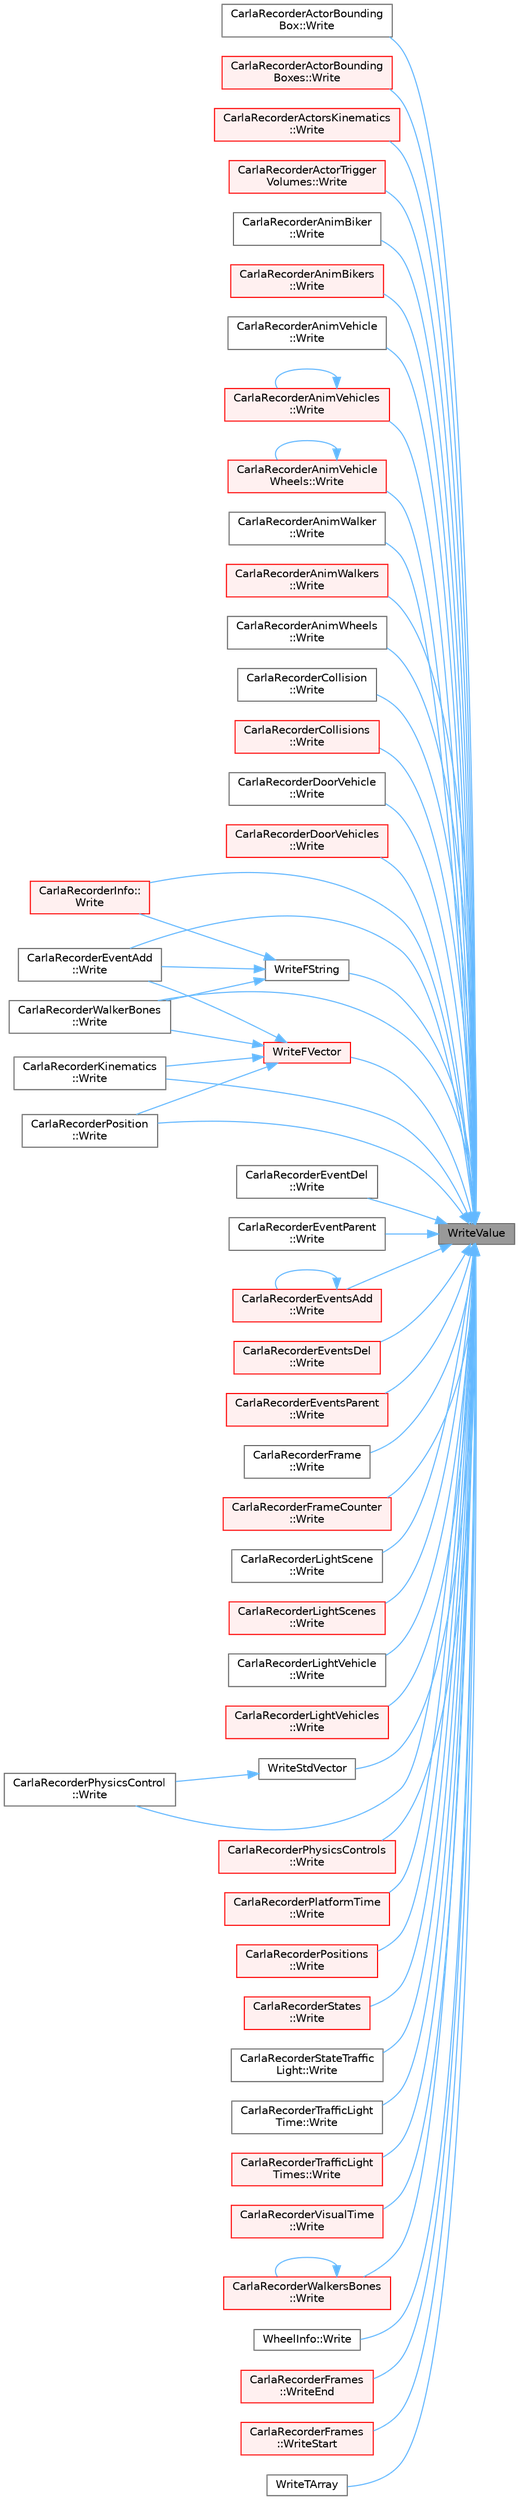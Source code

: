 digraph "WriteValue"
{
 // INTERACTIVE_SVG=YES
 // LATEX_PDF_SIZE
  bgcolor="transparent";
  edge [fontname=Helvetica,fontsize=10,labelfontname=Helvetica,labelfontsize=10];
  node [fontname=Helvetica,fontsize=10,shape=box,height=0.2,width=0.4];
  rankdir="RL";
  Node1 [id="Node000001",label="WriteValue",height=0.2,width=0.4,color="gray40", fillcolor="grey60", style="filled", fontcolor="black",tooltip=" "];
  Node1 -> Node2 [id="edge1_Node000001_Node000002",dir="back",color="steelblue1",style="solid",tooltip=" "];
  Node2 [id="Node000002",label="CarlaRecorderActorBounding\lBox::Write",height=0.2,width=0.4,color="grey40", fillcolor="white", style="filled",URL="$dc/d9c/structCarlaRecorderActorBoundingBox.html#a9eb7a5ebc98d4e29c3ae8241e1d07e2f",tooltip=" "];
  Node1 -> Node3 [id="edge2_Node000001_Node000003",dir="back",color="steelblue1",style="solid",tooltip=" "];
  Node3 [id="Node000003",label="CarlaRecorderActorBounding\lBoxes::Write",height=0.2,width=0.4,color="red", fillcolor="#FFF0F0", style="filled",URL="$d1/d74/classCarlaRecorderActorBoundingBoxes.html#a1647faafdcee9a6c42f7aaa8852aa91c",tooltip=" "];
  Node1 -> Node6 [id="edge3_Node000001_Node000006",dir="back",color="steelblue1",style="solid",tooltip=" "];
  Node6 [id="Node000006",label="CarlaRecorderActorsKinematics\l::Write",height=0.2,width=0.4,color="red", fillcolor="#FFF0F0", style="filled",URL="$dc/ded/classCarlaRecorderActorsKinematics.html#ad1b6bc17421bafbea3dadae795f1da06",tooltip=" "];
  Node1 -> Node7 [id="edge4_Node000001_Node000007",dir="back",color="steelblue1",style="solid",tooltip=" "];
  Node7 [id="Node000007",label="CarlaRecorderActorTrigger\lVolumes::Write",height=0.2,width=0.4,color="red", fillcolor="#FFF0F0", style="filled",URL="$d8/d4c/classCarlaRecorderActorTriggerVolumes.html#a2d073fb20604aa3f0573673fdd83869c",tooltip=" "];
  Node1 -> Node8 [id="edge5_Node000001_Node000008",dir="back",color="steelblue1",style="solid",tooltip=" "];
  Node8 [id="Node000008",label="CarlaRecorderAnimBiker\l::Write",height=0.2,width=0.4,color="grey40", fillcolor="white", style="filled",URL="$db/d9f/structCarlaRecorderAnimBiker.html#a09fd0631992f5f3a53bd14e2721b41e3",tooltip=" "];
  Node1 -> Node9 [id="edge6_Node000001_Node000009",dir="back",color="steelblue1",style="solid",tooltip=" "];
  Node9 [id="Node000009",label="CarlaRecorderAnimBikers\l::Write",height=0.2,width=0.4,color="red", fillcolor="#FFF0F0", style="filled",URL="$da/d46/classCarlaRecorderAnimBikers.html#a0e7d84693e5fc1848d23fab59d12549e",tooltip=" "];
  Node1 -> Node13 [id="edge7_Node000001_Node000013",dir="back",color="steelblue1",style="solid",tooltip=" "];
  Node13 [id="Node000013",label="CarlaRecorderAnimVehicle\l::Write",height=0.2,width=0.4,color="grey40", fillcolor="white", style="filled",URL="$d8/d88/structCarlaRecorderAnimVehicle.html#ac4b34585914266542405009d6baf926f",tooltip=" "];
  Node1 -> Node14 [id="edge8_Node000001_Node000014",dir="back",color="steelblue1",style="solid",tooltip=" "];
  Node14 [id="Node000014",label="CarlaRecorderAnimVehicles\l::Write",height=0.2,width=0.4,color="red", fillcolor="#FFF0F0", style="filled",URL="$da/dd4/classCarlaRecorderAnimVehicles.html#a9918bd2be19ab4beb70f5b68d122152f",tooltip=" "];
  Node14 -> Node14 [id="edge9_Node000014_Node000014",dir="back",color="steelblue1",style="solid",tooltip=" "];
  Node1 -> Node15 [id="edge10_Node000001_Node000015",dir="back",color="steelblue1",style="solid",tooltip=" "];
  Node15 [id="Node000015",label="CarlaRecorderAnimVehicle\lWheels::Write",height=0.2,width=0.4,color="red", fillcolor="#FFF0F0", style="filled",URL="$d6/dd8/classCarlaRecorderAnimVehicleWheels.html#a3eb8c693416312b5cd09e818e05ece70",tooltip=" "];
  Node15 -> Node15 [id="edge11_Node000015_Node000015",dir="back",color="steelblue1",style="solid",tooltip=" "];
  Node1 -> Node16 [id="edge12_Node000001_Node000016",dir="back",color="steelblue1",style="solid",tooltip=" "];
  Node16 [id="Node000016",label="CarlaRecorderAnimWalker\l::Write",height=0.2,width=0.4,color="grey40", fillcolor="white", style="filled",URL="$dc/dc8/structCarlaRecorderAnimWalker.html#a47149d45f7d3f65e5018346515ac735e",tooltip=" "];
  Node1 -> Node17 [id="edge13_Node000001_Node000017",dir="back",color="steelblue1",style="solid",tooltip=" "];
  Node17 [id="Node000017",label="CarlaRecorderAnimWalkers\l::Write",height=0.2,width=0.4,color="red", fillcolor="#FFF0F0", style="filled",URL="$de/d09/classCarlaRecorderAnimWalkers.html#a5ac7c98741e7b889cb9b8c26bd78c40a",tooltip=" "];
  Node1 -> Node18 [id="edge14_Node000001_Node000018",dir="back",color="steelblue1",style="solid",tooltip=" "];
  Node18 [id="Node000018",label="CarlaRecorderAnimWheels\l::Write",height=0.2,width=0.4,color="grey40", fillcolor="white", style="filled",URL="$d0/de7/structCarlaRecorderAnimWheels.html#a1df35dc354f63283a3f5d0a17f6d46e3",tooltip=" "];
  Node1 -> Node19 [id="edge15_Node000001_Node000019",dir="back",color="steelblue1",style="solid",tooltip=" "];
  Node19 [id="Node000019",label="CarlaRecorderCollision\l::Write",height=0.2,width=0.4,color="grey40", fillcolor="white", style="filled",URL="$d6/d25/structCarlaRecorderCollision.html#aaad2c9dfde116deb1eef1fe2a85394b8",tooltip=" "];
  Node1 -> Node20 [id="edge16_Node000001_Node000020",dir="back",color="steelblue1",style="solid",tooltip=" "];
  Node20 [id="Node000020",label="CarlaRecorderCollisions\l::Write",height=0.2,width=0.4,color="red", fillcolor="#FFF0F0", style="filled",URL="$da/d6e/classCarlaRecorderCollisions.html#ab4153b63d99182e2fabdbbaf1e4634db",tooltip=" "];
  Node1 -> Node21 [id="edge17_Node000001_Node000021",dir="back",color="steelblue1",style="solid",tooltip=" "];
  Node21 [id="Node000021",label="CarlaRecorderDoorVehicle\l::Write",height=0.2,width=0.4,color="grey40", fillcolor="white", style="filled",URL="$dd/d8d/structCarlaRecorderDoorVehicle.html#a5c2b0967a4b9201024732d8a73e477d1",tooltip=" "];
  Node1 -> Node22 [id="edge18_Node000001_Node000022",dir="back",color="steelblue1",style="solid",tooltip=" "];
  Node22 [id="Node000022",label="CarlaRecorderDoorVehicles\l::Write",height=0.2,width=0.4,color="red", fillcolor="#FFF0F0", style="filled",URL="$dc/dd3/structCarlaRecorderDoorVehicles.html#a33f1af91b2cb90b0aaa5b05be52e3476",tooltip=" "];
  Node1 -> Node23 [id="edge19_Node000001_Node000023",dir="back",color="steelblue1",style="solid",tooltip=" "];
  Node23 [id="Node000023",label="CarlaRecorderEventAdd\l::Write",height=0.2,width=0.4,color="grey40", fillcolor="white", style="filled",URL="$d9/dfc/structCarlaRecorderEventAdd.html#a4cc287d759bea38a05dcc8bf95de9065",tooltip=" "];
  Node1 -> Node24 [id="edge20_Node000001_Node000024",dir="back",color="steelblue1",style="solid",tooltip=" "];
  Node24 [id="Node000024",label="CarlaRecorderEventDel\l::Write",height=0.2,width=0.4,color="grey40", fillcolor="white", style="filled",URL="$d1/d23/structCarlaRecorderEventDel.html#ab97c18984d015dcafeeb9ece127c3d6d",tooltip=" "];
  Node1 -> Node25 [id="edge21_Node000001_Node000025",dir="back",color="steelblue1",style="solid",tooltip=" "];
  Node25 [id="Node000025",label="CarlaRecorderEventParent\l::Write",height=0.2,width=0.4,color="grey40", fillcolor="white", style="filled",URL="$db/dbe/structCarlaRecorderEventParent.html#ab3e30db98df0bde17211d8a8d45f0065",tooltip=" "];
  Node1 -> Node26 [id="edge22_Node000001_Node000026",dir="back",color="steelblue1",style="solid",tooltip=" "];
  Node26 [id="Node000026",label="CarlaRecorderEventsAdd\l::Write",height=0.2,width=0.4,color="red", fillcolor="#FFF0F0", style="filled",URL="$dd/dd4/classCarlaRecorderEventsAdd.html#ae2448c74640cfed9e30cd7cc2e46a92d",tooltip=" "];
  Node26 -> Node26 [id="edge23_Node000026_Node000026",dir="back",color="steelblue1",style="solid",tooltip=" "];
  Node1 -> Node27 [id="edge24_Node000001_Node000027",dir="back",color="steelblue1",style="solid",tooltip=" "];
  Node27 [id="Node000027",label="CarlaRecorderEventsDel\l::Write",height=0.2,width=0.4,color="red", fillcolor="#FFF0F0", style="filled",URL="$dd/d8e/classCarlaRecorderEventsDel.html#a6e5199cbcd05e57de4139f0791fcaf4d",tooltip=" "];
  Node1 -> Node28 [id="edge25_Node000001_Node000028",dir="back",color="steelblue1",style="solid",tooltip=" "];
  Node28 [id="Node000028",label="CarlaRecorderEventsParent\l::Write",height=0.2,width=0.4,color="red", fillcolor="#FFF0F0", style="filled",URL="$dd/d35/classCarlaRecorderEventsParent.html#a19fd02676cec820034c8420dce569115",tooltip=" "];
  Node1 -> Node29 [id="edge26_Node000001_Node000029",dir="back",color="steelblue1",style="solid",tooltip=" "];
  Node29 [id="Node000029",label="CarlaRecorderFrame\l::Write",height=0.2,width=0.4,color="grey40", fillcolor="white", style="filled",URL="$d9/df8/structCarlaRecorderFrame.html#aa8820e8307c13b8e8d445b4513933648",tooltip=" "];
  Node1 -> Node30 [id="edge27_Node000001_Node000030",dir="back",color="steelblue1",style="solid",tooltip=" "];
  Node30 [id="Node000030",label="CarlaRecorderFrameCounter\l::Write",height=0.2,width=0.4,color="red", fillcolor="#FFF0F0", style="filled",URL="$dc/ddd/structCarlaRecorderFrameCounter.html#a44d14c8499ec70e20d6a4945bd1e93f6",tooltip=" "];
  Node1 -> Node31 [id="edge28_Node000001_Node000031",dir="back",color="steelblue1",style="solid",tooltip=" "];
  Node31 [id="Node000031",label="CarlaRecorderInfo::\lWrite",height=0.2,width=0.4,color="red", fillcolor="#FFF0F0", style="filled",URL="$da/dab/structCarlaRecorderInfo.html#a27c24920a839f48660122b04b8296eb8",tooltip=" "];
  Node1 -> Node36 [id="edge29_Node000001_Node000036",dir="back",color="steelblue1",style="solid",tooltip=" "];
  Node36 [id="Node000036",label="CarlaRecorderKinematics\l::Write",height=0.2,width=0.4,color="grey40", fillcolor="white", style="filled",URL="$dd/d47/structCarlaRecorderKinematics.html#a1ba1354a8e61d3b9e6eaff8705fb26a1",tooltip=" "];
  Node1 -> Node37 [id="edge30_Node000001_Node000037",dir="back",color="steelblue1",style="solid",tooltip=" "];
  Node37 [id="Node000037",label="CarlaRecorderLightScene\l::Write",height=0.2,width=0.4,color="grey40", fillcolor="white", style="filled",URL="$d0/db0/structCarlaRecorderLightScene.html#a41bd8a85819044aa044908d6fae8cee4",tooltip=" "];
  Node1 -> Node38 [id="edge31_Node000001_Node000038",dir="back",color="steelblue1",style="solid",tooltip=" "];
  Node38 [id="Node000038",label="CarlaRecorderLightScenes\l::Write",height=0.2,width=0.4,color="red", fillcolor="#FFF0F0", style="filled",URL="$d0/d93/structCarlaRecorderLightScenes.html#a7e03d2290221513ede15da084fcbb144",tooltip=" "];
  Node1 -> Node39 [id="edge32_Node000001_Node000039",dir="back",color="steelblue1",style="solid",tooltip=" "];
  Node39 [id="Node000039",label="CarlaRecorderLightVehicle\l::Write",height=0.2,width=0.4,color="grey40", fillcolor="white", style="filled",URL="$d8/d3b/structCarlaRecorderLightVehicle.html#a901c65b171f638d6aa6b4f8f04874374",tooltip=" "];
  Node1 -> Node40 [id="edge33_Node000001_Node000040",dir="back",color="steelblue1",style="solid",tooltip=" "];
  Node40 [id="Node000040",label="CarlaRecorderLightVehicles\l::Write",height=0.2,width=0.4,color="red", fillcolor="#FFF0F0", style="filled",URL="$df/d7b/structCarlaRecorderLightVehicles.html#adcd7c204298d09fe1439e16abc0227cf",tooltip=" "];
  Node1 -> Node41 [id="edge34_Node000001_Node000041",dir="back",color="steelblue1",style="solid",tooltip=" "];
  Node41 [id="Node000041",label="CarlaRecorderPhysicsControl\l::Write",height=0.2,width=0.4,color="grey40", fillcolor="white", style="filled",URL="$d3/daa/structCarlaRecorderPhysicsControl.html#ae7a6399611eef08fd67af525834a3ecb",tooltip=" "];
  Node1 -> Node42 [id="edge35_Node000001_Node000042",dir="back",color="steelblue1",style="solid",tooltip=" "];
  Node42 [id="Node000042",label="CarlaRecorderPhysicsControls\l::Write",height=0.2,width=0.4,color="red", fillcolor="#FFF0F0", style="filled",URL="$dd/dd1/classCarlaRecorderPhysicsControls.html#aaf2e1b2f72780a9e7ba91e8c0008bdc5",tooltip=" "];
  Node1 -> Node43 [id="edge36_Node000001_Node000043",dir="back",color="steelblue1",style="solid",tooltip=" "];
  Node43 [id="Node000043",label="CarlaRecorderPlatformTime\l::Write",height=0.2,width=0.4,color="red", fillcolor="#FFF0F0", style="filled",URL="$d2/de4/structCarlaRecorderPlatformTime.html#a31f71b62e1f0dd43f97f10060c29dcab",tooltip=" "];
  Node1 -> Node44 [id="edge37_Node000001_Node000044",dir="back",color="steelblue1",style="solid",tooltip=" "];
  Node44 [id="Node000044",label="CarlaRecorderPosition\l::Write",height=0.2,width=0.4,color="grey40", fillcolor="white", style="filled",URL="$d3/d16/structCarlaRecorderPosition.html#add9b9c6fcf6a7f6f42a26310ee5213d7",tooltip=" "];
  Node1 -> Node45 [id="edge38_Node000001_Node000045",dir="back",color="steelblue1",style="solid",tooltip=" "];
  Node45 [id="Node000045",label="CarlaRecorderPositions\l::Write",height=0.2,width=0.4,color="red", fillcolor="#FFF0F0", style="filled",URL="$da/df1/classCarlaRecorderPositions.html#aeb51205f7bf9a7b11aa8c9513dd116c9",tooltip=" "];
  Node1 -> Node46 [id="edge39_Node000001_Node000046",dir="back",color="steelblue1",style="solid",tooltip=" "];
  Node46 [id="Node000046",label="CarlaRecorderStates\l::Write",height=0.2,width=0.4,color="red", fillcolor="#FFF0F0", style="filled",URL="$d2/da3/classCarlaRecorderStates.html#a0d452c27a5df6a961addc4ecb3e1eb76",tooltip=" "];
  Node1 -> Node47 [id="edge40_Node000001_Node000047",dir="back",color="steelblue1",style="solid",tooltip=" "];
  Node47 [id="Node000047",label="CarlaRecorderStateTraffic\lLight::Write",height=0.2,width=0.4,color="grey40", fillcolor="white", style="filled",URL="$d1/dc9/structCarlaRecorderStateTrafficLight.html#a53bd53f5770518e5df6fcf4f57fdcfeb",tooltip=" "];
  Node1 -> Node48 [id="edge41_Node000001_Node000048",dir="back",color="steelblue1",style="solid",tooltip=" "];
  Node48 [id="Node000048",label="CarlaRecorderTrafficLight\lTime::Write",height=0.2,width=0.4,color="grey40", fillcolor="white", style="filled",URL="$dd/d99/structCarlaRecorderTrafficLightTime.html#a84388af33149cedc54eaa620caee3604",tooltip=" "];
  Node1 -> Node49 [id="edge42_Node000001_Node000049",dir="back",color="steelblue1",style="solid",tooltip=" "];
  Node49 [id="Node000049",label="CarlaRecorderTrafficLight\lTimes::Write",height=0.2,width=0.4,color="red", fillcolor="#FFF0F0", style="filled",URL="$dc/d3e/classCarlaRecorderTrafficLightTimes.html#a3d543ce4a4687c5dc655ed742abe20e0",tooltip=" "];
  Node1 -> Node50 [id="edge43_Node000001_Node000050",dir="back",color="steelblue1",style="solid",tooltip=" "];
  Node50 [id="Node000050",label="CarlaRecorderVisualTime\l::Write",height=0.2,width=0.4,color="red", fillcolor="#FFF0F0", style="filled",URL="$d0/d56/structCarlaRecorderVisualTime.html#a4246aedc4e56ef1c6eba5022c6efbdff",tooltip=" "];
  Node1 -> Node51 [id="edge44_Node000001_Node000051",dir="back",color="steelblue1",style="solid",tooltip=" "];
  Node51 [id="Node000051",label="CarlaRecorderWalkerBones\l::Write",height=0.2,width=0.4,color="grey40", fillcolor="white", style="filled",URL="$dd/dfc/structCarlaRecorderWalkerBones.html#afac4a7b31573958aa0e276d45c10591b",tooltip=" "];
  Node1 -> Node52 [id="edge45_Node000001_Node000052",dir="back",color="steelblue1",style="solid",tooltip=" "];
  Node52 [id="Node000052",label="CarlaRecorderWalkersBones\l::Write",height=0.2,width=0.4,color="red", fillcolor="#FFF0F0", style="filled",URL="$dd/d20/classCarlaRecorderWalkersBones.html#a17e39a964ebd1e62e3447876b6794848",tooltip=" "];
  Node52 -> Node52 [id="edge46_Node000052_Node000052",dir="back",color="steelblue1",style="solid",tooltip=" "];
  Node1 -> Node53 [id="edge47_Node000001_Node000053",dir="back",color="steelblue1",style="solid",tooltip=" "];
  Node53 [id="Node000053",label="WheelInfo::Write",height=0.2,width=0.4,color="grey40", fillcolor="white", style="filled",URL="$d0/d48/structWheelInfo.html#ab69224669345b158622e642b264c7d6c",tooltip=" "];
  Node1 -> Node54 [id="edge48_Node000001_Node000054",dir="back",color="steelblue1",style="solid",tooltip=" "];
  Node54 [id="Node000054",label="CarlaRecorderFrames\l::WriteEnd",height=0.2,width=0.4,color="red", fillcolor="#FFF0F0", style="filled",URL="$d6/d4d/classCarlaRecorderFrames.html#a9a49429554984913e00b034f60249b58",tooltip=" "];
  Node1 -> Node55 [id="edge49_Node000001_Node000055",dir="back",color="steelblue1",style="solid",tooltip=" "];
  Node55 [id="Node000055",label="WriteFString",height=0.2,width=0.4,color="grey40", fillcolor="white", style="filled",URL="$d6/d51/CarlaRecorderHelpers_8cpp.html#a40ae2e78f27971b47934c69e98978397",tooltip=" "];
  Node55 -> Node23 [id="edge50_Node000055_Node000023",dir="back",color="steelblue1",style="solid",tooltip=" "];
  Node55 -> Node31 [id="edge51_Node000055_Node000031",dir="back",color="steelblue1",style="solid",tooltip=" "];
  Node55 -> Node51 [id="edge52_Node000055_Node000051",dir="back",color="steelblue1",style="solid",tooltip=" "];
  Node1 -> Node56 [id="edge53_Node000001_Node000056",dir="back",color="steelblue1",style="solid",tooltip=" "];
  Node56 [id="Node000056",label="WriteFVector",height=0.2,width=0.4,color="red", fillcolor="#FFF0F0", style="filled",URL="$d6/d51/CarlaRecorderHelpers_8cpp.html#a9a8b4129260148573aa7e5301f0540f7",tooltip=" "];
  Node56 -> Node23 [id="edge54_Node000056_Node000023",dir="back",color="steelblue1",style="solid",tooltip=" "];
  Node56 -> Node36 [id="edge55_Node000056_Node000036",dir="back",color="steelblue1",style="solid",tooltip=" "];
  Node56 -> Node44 [id="edge56_Node000056_Node000044",dir="back",color="steelblue1",style="solid",tooltip=" "];
  Node56 -> Node51 [id="edge57_Node000056_Node000051",dir="back",color="steelblue1",style="solid",tooltip=" "];
  Node1 -> Node59 [id="edge58_Node000001_Node000059",dir="back",color="steelblue1",style="solid",tooltip=" "];
  Node59 [id="Node000059",label="CarlaRecorderFrames\l::WriteStart",height=0.2,width=0.4,color="red", fillcolor="#FFF0F0", style="filled",URL="$d6/d4d/classCarlaRecorderFrames.html#a9e41debf0c227d6eb3b33f36e6ed890e",tooltip=" "];
  Node1 -> Node60 [id="edge59_Node000001_Node000060",dir="back",color="steelblue1",style="solid",tooltip=" "];
  Node60 [id="Node000060",label="WriteStdVector",height=0.2,width=0.4,color="grey40", fillcolor="white", style="filled",URL="$d6/dd1/CarlaRecorderHelpers_8h.html#a5fd22c2dab64336dc515987fed026c2d",tooltip=" "];
  Node60 -> Node41 [id="edge60_Node000060_Node000041",dir="back",color="steelblue1",style="solid",tooltip=" "];
  Node1 -> Node61 [id="edge61_Node000001_Node000061",dir="back",color="steelblue1",style="solid",tooltip=" "];
  Node61 [id="Node000061",label="WriteTArray",height=0.2,width=0.4,color="grey40", fillcolor="white", style="filled",URL="$d6/dd1/CarlaRecorderHelpers_8h.html#a120098fee5606c8159b4d91f9e800e1e",tooltip=" "];
}
